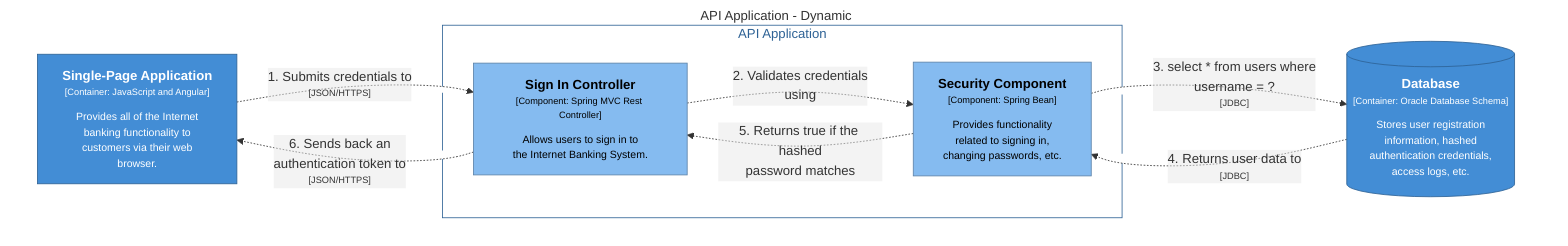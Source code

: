 graph TB
  linkStyle default fill:#ffffff

  subgraph diagram ["API Application - Dynamic"]
    style diagram fill:#ffffff,stroke:#ffffff

    subgraph 20 [API Application]
      style 20 fill:#ffffff,stroke:#2e6295,color:#2e6295

      29["<div style='font-weight: bold'>Sign In Controller</div><div style='font-size: 70%; margin-top: 0px'>[Component: Spring MVC Rest Controller]</div><div style='font-size: 80%; margin-top:10px'>Allows users to sign in to<br />the Internet Banking System.</div>"]
      style 29 fill:#85bbf0,stroke:#5d82a8,color:#000000
      32["<div style='font-weight: bold'>Security Component</div><div style='font-size: 70%; margin-top: 0px'>[Component: Spring Bean]</div><div style='font-size: 80%; margin-top:10px'>Provides functionality<br />related to signing in,<br />changing passwords, etc.</div>"]
      style 32 fill:#85bbf0,stroke:#5d82a8,color:#000000
    end

    17["<div style='font-weight: bold'>Single-Page Application</div><div style='font-size: 70%; margin-top: 0px'>[Container: JavaScript and Angular]</div><div style='font-size: 80%; margin-top:10px'>Provides all of the Internet<br />banking functionality to<br />customers via their web<br />browser.</div>"]
    style 17 fill:#438dd5,stroke:#2e6295,color:#ffffff
    21[("<div style='font-weight: bold'>Database</div><div style='font-size: 70%; margin-top: 0px'>[Container: Oracle Database Schema]</div><div style='font-size: 80%; margin-top:10px'>Stores user registration<br />information, hashed<br />authentication credentials,<br />access logs, etc.</div>")]
    style 21 fill:#438dd5,stroke:#2e6295,color:#ffffff

    17-. "<div>1. Submits credentials to</div><div style='font-size: 70%'>[JSON/HTTPS]</div>" .->29
    29-. "<div>2. Validates credentials<br />using</div><div style='font-size: 70%'></div>" .->32
    32-. "<div>3. select * from users where<br />username = ?</div><div style='font-size: 70%'>[JDBC]</div>" .->21
    21-. "<div>4. Returns user data to</div><div style='font-size: 70%'>[JDBC]</div>" .->32
    32-. "<div>5. Returns true if the hashed<br />password matches</div><div style='font-size: 70%'></div>" .->29
    29-. "<div>6. Sends back an<br />authentication token to</div><div style='font-size: 70%'>[JSON/HTTPS]</div>" .->17
  end
